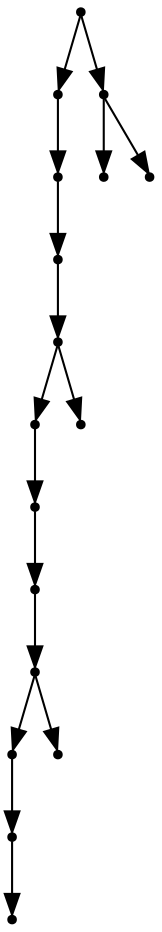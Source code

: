 digraph {
  16 [shape=point];
  12 [shape=point];
  11 [shape=point];
  10 [shape=point];
  9 [shape=point];
  7 [shape=point];
  6 [shape=point];
  5 [shape=point];
  4 [shape=point];
  2 [shape=point];
  1 [shape=point];
  0 [shape=point];
  3 [shape=point];
  8 [shape=point];
  15 [shape=point];
  13 [shape=point];
  14 [shape=point];
16 -> 12;
12 -> 11;
11 -> 10;
10 -> 9;
9 -> 7;
7 -> 6;
6 -> 5;
5 -> 4;
4 -> 2;
2 -> 1;
1 -> 0;
4 -> 3;
9 -> 8;
16 -> 15;
15 -> 13;
15 -> 14;
}
